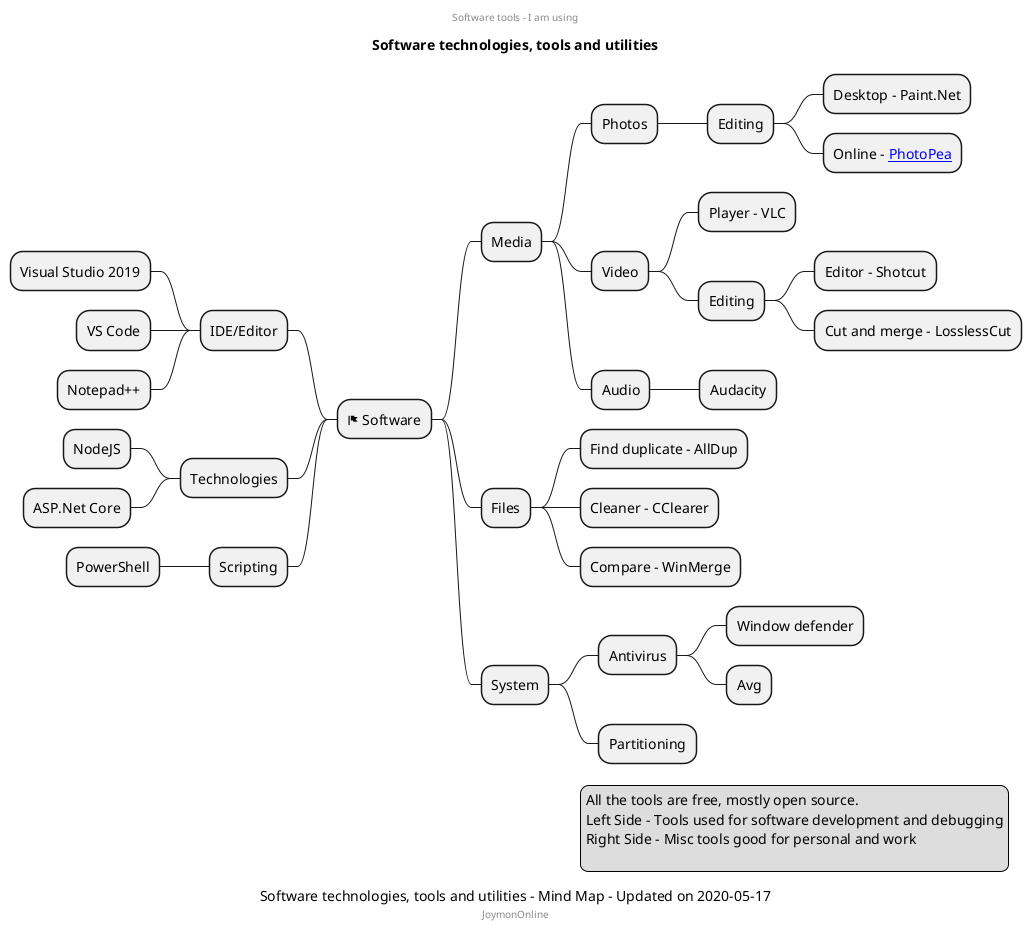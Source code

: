 @startmindmap
center header
Software tools - I am using
endheader
title Software technologies, tools and utilities
caption Software technologies, tools and utilities - Mind Map - Updated on 2020-05-17
center footer JoymonOnline
+ <&flag> Software
++ Media
+++ Photos
++++ Editing
+++++ Desktop - Paint.Net
+++++ Online - [[https://www.photopea.com/ PhotoPea]]
+++ Video
++++ Player - VLC
++++ Editing
+++++ Editor - Shotcut
+++++ Cut and merge - LosslessCut
+++ Audio
++++ Audacity
++ Files
+++ Find duplicate - AllDup
+++ Cleaner - CClearer
+++ Compare - WinMerge
++ System
+++ Antivirus
++++ Window defender
++++ Avg
+++ Partitioning

-- IDE/Editor
--- Visual Studio 2019
--- VS Code
--- Notepad++
-- Technologies
--- NodeJS
--- ASP.Net Core
-- Scripting
--- PowerShell
legend right
All the tools are free, mostly open source.
Left Side - Tools used for software development and debugging
Right Side - Misc tools good for personal and work
  
endlegend

@endmindmap